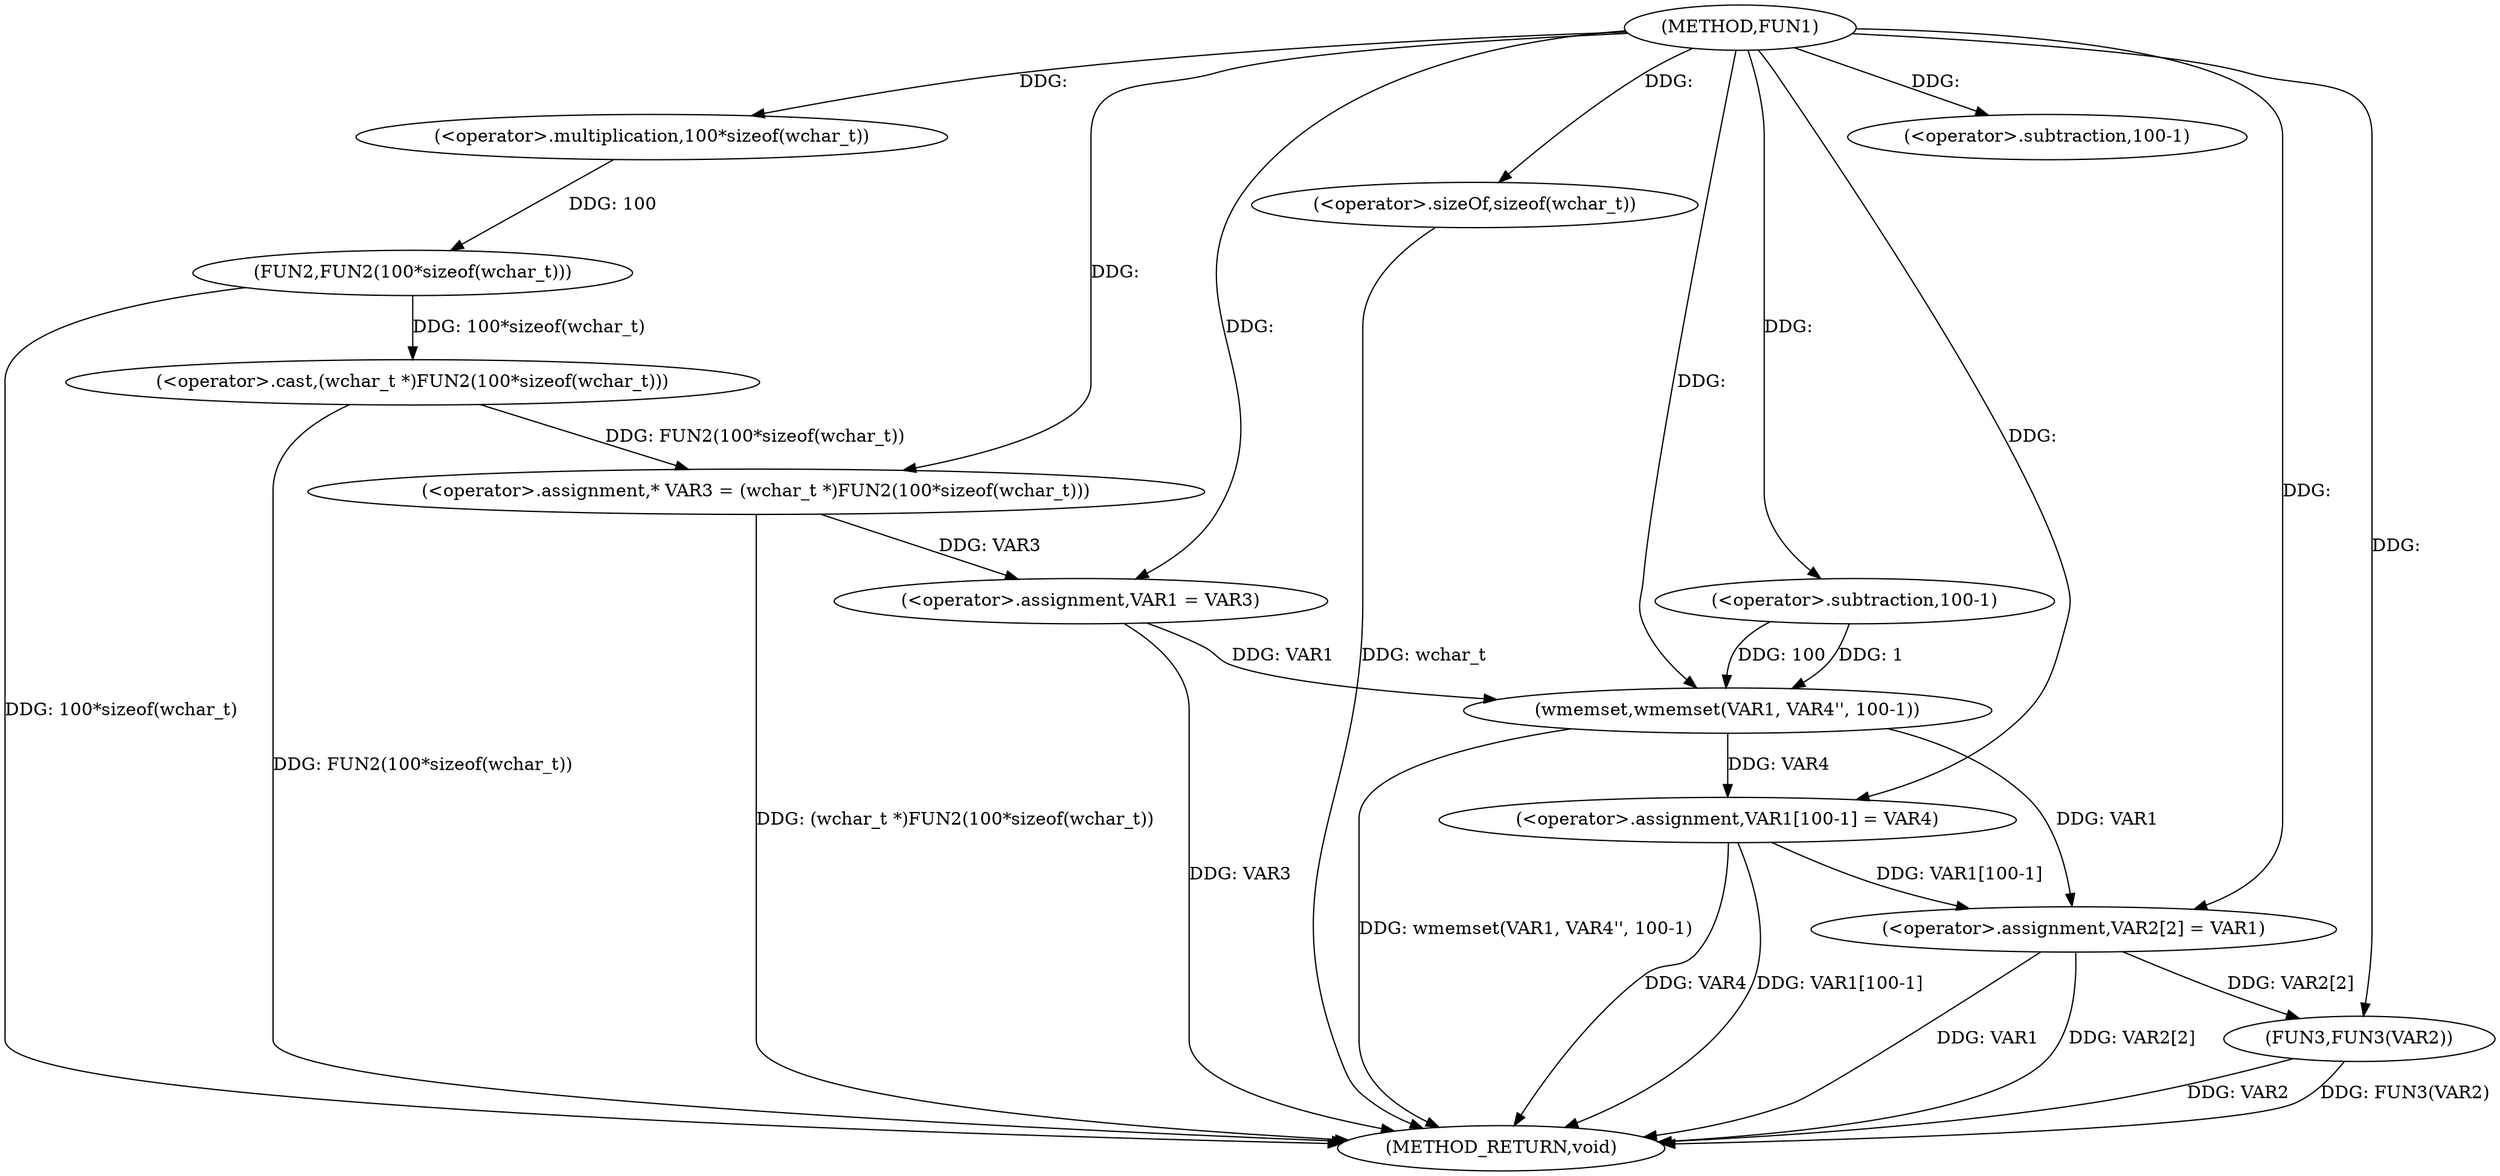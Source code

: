 digraph FUN1 {  
"1000100" [label = "(METHOD,FUN1)" ]
"1000137" [label = "(METHOD_RETURN,void)" ]
"1000105" [label = "(<operator>.assignment,* VAR3 = (wchar_t *)FUN2(100*sizeof(wchar_t)))" ]
"1000107" [label = "(<operator>.cast,(wchar_t *)FUN2(100*sizeof(wchar_t)))" ]
"1000109" [label = "(FUN2,FUN2(100*sizeof(wchar_t)))" ]
"1000110" [label = "(<operator>.multiplication,100*sizeof(wchar_t))" ]
"1000112" [label = "(<operator>.sizeOf,sizeof(wchar_t))" ]
"1000114" [label = "(<operator>.assignment,VAR1 = VAR3)" ]
"1000117" [label = "(wmemset,wmemset(VAR1, VAR4'', 100-1))" ]
"1000120" [label = "(<operator>.subtraction,100-1)" ]
"1000123" [label = "(<operator>.assignment,VAR1[100-1] = VAR4)" ]
"1000126" [label = "(<operator>.subtraction,100-1)" ]
"1000130" [label = "(<operator>.assignment,VAR2[2] = VAR1)" ]
"1000135" [label = "(FUN3,FUN3(VAR2))" ]
  "1000117" -> "1000137"  [ label = "DDG: wmemset(VAR1, VAR4'', 100-1)"] 
  "1000105" -> "1000137"  [ label = "DDG: (wchar_t *)FUN2(100*sizeof(wchar_t))"] 
  "1000135" -> "1000137"  [ label = "DDG: VAR2"] 
  "1000114" -> "1000137"  [ label = "DDG: VAR3"] 
  "1000107" -> "1000137"  [ label = "DDG: FUN2(100*sizeof(wchar_t))"] 
  "1000123" -> "1000137"  [ label = "DDG: VAR4"] 
  "1000130" -> "1000137"  [ label = "DDG: VAR1"] 
  "1000135" -> "1000137"  [ label = "DDG: FUN3(VAR2)"] 
  "1000112" -> "1000137"  [ label = "DDG: wchar_t"] 
  "1000109" -> "1000137"  [ label = "DDG: 100*sizeof(wchar_t)"] 
  "1000130" -> "1000137"  [ label = "DDG: VAR2[2]"] 
  "1000123" -> "1000137"  [ label = "DDG: VAR1[100-1]"] 
  "1000107" -> "1000105"  [ label = "DDG: FUN2(100*sizeof(wchar_t))"] 
  "1000100" -> "1000105"  [ label = "DDG: "] 
  "1000109" -> "1000107"  [ label = "DDG: 100*sizeof(wchar_t)"] 
  "1000110" -> "1000109"  [ label = "DDG: 100"] 
  "1000100" -> "1000110"  [ label = "DDG: "] 
  "1000100" -> "1000112"  [ label = "DDG: "] 
  "1000105" -> "1000114"  [ label = "DDG: VAR3"] 
  "1000100" -> "1000114"  [ label = "DDG: "] 
  "1000114" -> "1000117"  [ label = "DDG: VAR1"] 
  "1000100" -> "1000117"  [ label = "DDG: "] 
  "1000120" -> "1000117"  [ label = "DDG: 100"] 
  "1000120" -> "1000117"  [ label = "DDG: 1"] 
  "1000100" -> "1000120"  [ label = "DDG: "] 
  "1000117" -> "1000123"  [ label = "DDG: VAR4"] 
  "1000100" -> "1000123"  [ label = "DDG: "] 
  "1000100" -> "1000126"  [ label = "DDG: "] 
  "1000117" -> "1000130"  [ label = "DDG: VAR1"] 
  "1000123" -> "1000130"  [ label = "DDG: VAR1[100-1]"] 
  "1000100" -> "1000130"  [ label = "DDG: "] 
  "1000130" -> "1000135"  [ label = "DDG: VAR2[2]"] 
  "1000100" -> "1000135"  [ label = "DDG: "] 
}
